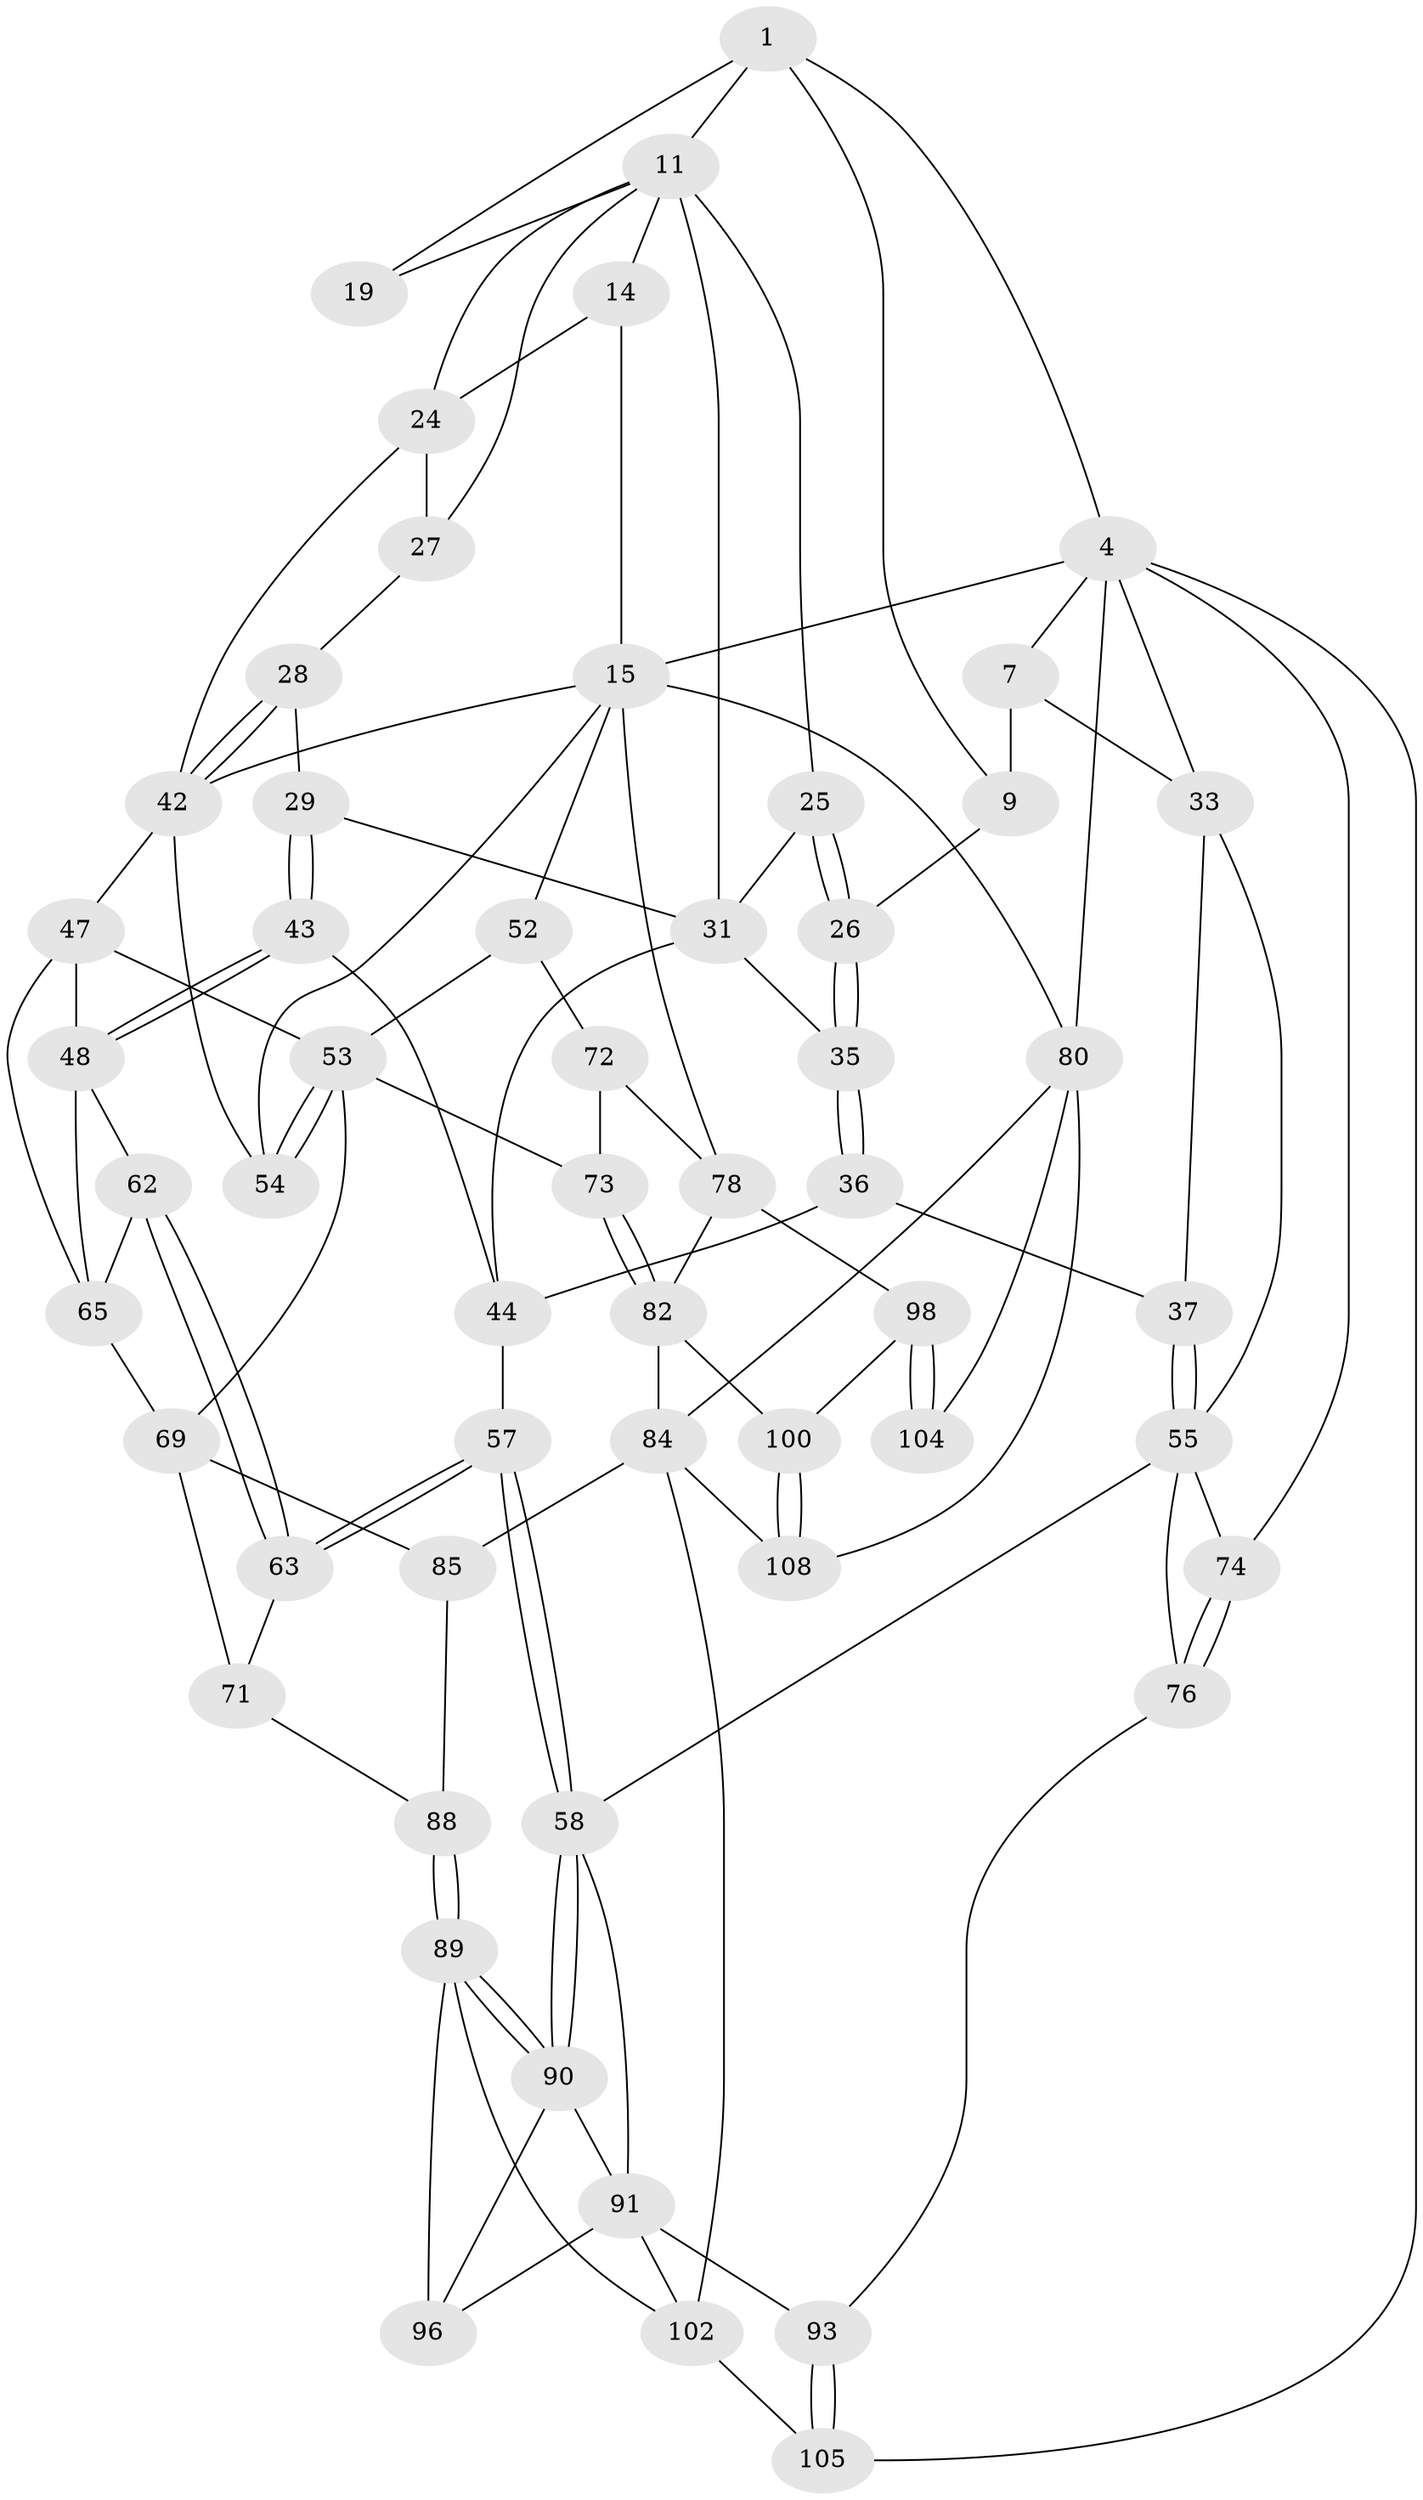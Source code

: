 // original degree distribution, {3: 0.026785714285714284, 5: 0.5089285714285714, 4: 0.23214285714285715, 6: 0.23214285714285715}
// Generated by graph-tools (version 1.1) at 2025/17/03/09/25 04:17:12]
// undirected, 56 vertices, 122 edges
graph export_dot {
graph [start="1"]
  node [color=gray90,style=filled];
  1 [pos="+0.18839330512703245+0",super="+2+8"];
  4 [pos="+0.7737049499344818+0",super="+5"];
  7 [pos="+0.0463358215566633+0",super="+10"];
  9 [pos="+0.12487857986276596+0.10836937322622743",super="+23"];
  11 [pos="+0.5796783563032228+0.05898706346830348",super="+12+20"];
  14 [pos="+0.769599472555038+0",super="+17"];
  15 [pos="+1+0.1973224061311732",super="+16+51"];
  19 [pos="+0.38056731194703813+0"];
  24 [pos="+0.8299195440891386+0.18434930672165944",super="+32"];
  25 [pos="+0.2524525746365209+0.16825482092236038",super="+38"];
  26 [pos="+0.22659966920735367+0.17594773703194572"];
  27 [pos="+0.6057007290884145+0.15782738676501845"];
  28 [pos="+0.5742888574005146+0.18886866885664758"];
  29 [pos="+0.5549305716260736+0.19948385518599407",super="+30"];
  31 [pos="+0.4289996312597842+0.14142032336189284",super="+39"];
  33 [pos="+0+0.21121580437110718",super="+34"];
  35 [pos="+0.22384366068111272+0.23272913463939449"];
  36 [pos="+0.17587373640672888+0.29469091359574845"];
  37 [pos="+0.12945036367267787+0.3160860767821382"];
  42 [pos="+0.6928950281379561+0.31070294110048063",super="+45"];
  43 [pos="+0.5306488174962531+0.3437078176313034"];
  44 [pos="+0.37482076051349567+0.33509399561792547",super="+50"];
  47 [pos="+0.6299411093963919+0.39934575529704763",super="+64"];
  48 [pos="+0.5334371056328492+0.34783776939929567",super="+61"];
  52 [pos="+0.9131113605561662+0.5247228654696026"];
  53 [pos="+0.8029471409347688+0.4455468238681552",super="+66"];
  54 [pos="+0.797829674181331+0.42671341543018504"];
  55 [pos="+0.13760964410088186+0.4782114164850868",super="+56+60"];
  57 [pos="+0.31097054143137953+0.5345623519850908"];
  58 [pos="+0.29667904022020775+0.5425714531015555",super="+59"];
  62 [pos="+0.4279737310855844+0.5208104378569595"];
  63 [pos="+0.3911301802820718+0.5486246667124982"];
  65 [pos="+0.5753134704118233+0.4875920234240832",super="+68"];
  69 [pos="+0.6431797559438144+0.6154646456656797",super="+70+86"];
  71 [pos="+0.44714563845798105+0.5965988439981611",super="+87"];
  72 [pos="+0.8845528107076449+0.5742654589812205"];
  73 [pos="+0.7164000848689307+0.5938279486937875"];
  74 [pos="+0+0.697415933009032"];
  76 [pos="+0+0.6949592796881703"];
  78 [pos="+0.9000308441788921+0.7155778530717597",super="+79"];
  80 [pos="+1+1",super="+107+81"];
  82 [pos="+0.8030992085645348+0.7273146300201928",super="+83"];
  84 [pos="+0.6994120955565722+0.835333846906575",super="+109"];
  85 [pos="+0.6839347497656628+0.8368045734134233",super="+97"];
  88 [pos="+0.4187439666244888+0.8386315563340431"];
  89 [pos="+0.4065190077141276+0.8376029753847936",super="+101"];
  90 [pos="+0.3742218098218676+0.781124999525222",super="+94"];
  91 [pos="+0.2623333466414861+0.609259119091682",super="+92"];
  93 [pos="+0.04954803541944316+0.7464432596770182"];
  96 [pos="+0.20999415399974894+0.7572710551651749"];
  98 [pos="+0.9205794053358838+0.7891397988190452",super="+99"];
  100 [pos="+0.864736461465768+0.8594700372536636"];
  102 [pos="+0.2649295192946492+0.9398469062171929",super="+110+103"];
  104 [pos="+1+0.9802920559658239"];
  105 [pos="+0.09074830133995078+0.8617374237066157",super="+106"];
  108 [pos="+0.8505529218820638+0.9202150502725426"];
  1 -- 19 [weight=2];
  1 -- 11;
  1 -- 4;
  1 -- 9 [weight=2];
  4 -- 80 [weight=2];
  4 -- 33;
  4 -- 74;
  4 -- 7;
  4 -- 15;
  4 -- 105;
  7 -- 9;
  7 -- 33;
  9 -- 26;
  11 -- 24;
  11 -- 27;
  11 -- 14;
  11 -- 19;
  11 -- 25 [weight=2];
  11 -- 31;
  14 -- 24;
  14 -- 15;
  15 -- 54;
  15 -- 52;
  15 -- 78;
  15 -- 80;
  15 -- 42;
  24 -- 42;
  24 -- 27;
  25 -- 26;
  25 -- 26;
  25 -- 31;
  26 -- 35;
  26 -- 35;
  27 -- 28;
  28 -- 29;
  28 -- 42;
  28 -- 42;
  29 -- 43;
  29 -- 43;
  29 -- 31 [weight=2];
  31 -- 35;
  31 -- 44;
  33 -- 37;
  33 -- 55;
  35 -- 36;
  35 -- 36;
  36 -- 37;
  36 -- 44;
  37 -- 55;
  37 -- 55;
  42 -- 47;
  42 -- 54;
  43 -- 44;
  43 -- 48;
  43 -- 48;
  44 -- 57;
  47 -- 48;
  47 -- 65;
  47 -- 53;
  48 -- 65;
  48 -- 62;
  52 -- 53;
  52 -- 72;
  53 -- 54;
  53 -- 54;
  53 -- 73;
  53 -- 69;
  55 -- 74;
  55 -- 58;
  55 -- 76;
  57 -- 58;
  57 -- 58;
  57 -- 63;
  57 -- 63;
  58 -- 90;
  58 -- 90;
  58 -- 91;
  62 -- 63;
  62 -- 63;
  62 -- 65;
  63 -- 71;
  65 -- 69;
  69 -- 71 [weight=2];
  69 -- 85;
  71 -- 88;
  72 -- 73;
  72 -- 78;
  73 -- 82;
  73 -- 82;
  74 -- 76;
  74 -- 76;
  76 -- 93;
  78 -- 98;
  78 -- 82;
  80 -- 108;
  80 -- 84;
  80 -- 104;
  82 -- 100;
  82 -- 84;
  84 -- 85 [weight=2];
  84 -- 108;
  84 -- 102;
  85 -- 88;
  88 -- 89;
  88 -- 89;
  89 -- 90;
  89 -- 90;
  89 -- 96;
  89 -- 102;
  90 -- 96;
  90 -- 91;
  91 -- 96;
  91 -- 93;
  91 -- 102;
  93 -- 105;
  93 -- 105;
  98 -- 104 [weight=2];
  98 -- 104;
  98 -- 100;
  100 -- 108;
  100 -- 108;
  102 -- 105 [weight=2];
}
